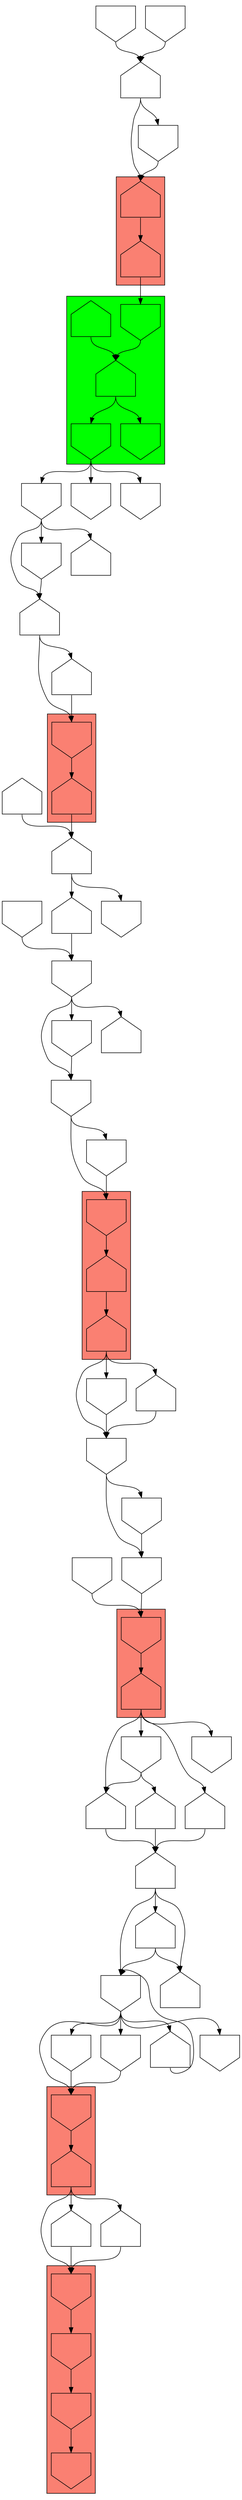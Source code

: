digraph asm {
	edge [headport=n,tailport=s];
subgraph cluster_C694_8253 {
	694 [label="",height=1,width=1,shape=invhouse];
	8253 [label="",height=1,width=1,shape=house];
	style=filled;
	fillcolor=salmon;
}
subgraph cluster_C20613_10008_1044 {
	20613 [label="",height=1,width=1,shape=invhouse];
	10008 [label="",height=1,width=1,shape=house];
	1044 [label="",height=1,width=1,shape=house];
	style=filled;
	fillcolor=salmon;
}
subgraph cluster_C4068_7098 {
	4068 [label="",height=1,width=1,shape=invhouse];
	7098 [label="",height=1,width=1,shape=house];
	style=filled;
	fillcolor=salmon;
}
subgraph cluster_C5266_4284 {
	5266 [label="",height=1,width=1,shape=invhouse];
	4284 [label="",height=1,width=1,shape=house];
	style=filled;
	fillcolor=salmon;
}
subgraph cluster_C2103_6052_4606_13155 {
	2103 [label="",height=1,width=1,shape=invhouse];
	6052 [label="",height=1,width=1,shape=invhouse];
	4606 [label="",height=1,width=1,shape=invhouse];
	13155 [label="",height=1,width=1,shape=invhouse];
	style=filled;
	fillcolor=salmon;
}
subgraph cluster_R5822_14406_20383_4059_18662 {
	5822 [label="",height=1,width=1,shape=invhouse];
	14406 [label="",height=1,width=1,shape=house];
	20383 [label="",height=1,width=1,shape=house];
	4059 [label="",height=1,width=1,shape=invhouse];
	18662 [label="",height=1,width=1,shape=invhouse];
	style=filled;
	fillcolor=green;
}
subgraph cluster_C480_6031 {
	480 [label="",height=1,width=1,shape=house];
	6031 [label="",height=1,width=1,shape=house];
	style=filled;
	fillcolor=salmon;
}
	6206 [label="",height=1,width=1,shape=house];
	5444 [label="",height=1,width=1,shape=house];
	19952 [label="",height=1,width=1,shape=invhouse];
	857 [label="",height=1,width=1,shape=invhouse];
	6502 [label="",height=1,width=1,shape=invhouse];
	5675 [label="",height=1,width=1,shape=invhouse];
	4216 [label="",height=1,width=1,shape=invhouse];
	8661 [label="",height=1,width=1,shape=invhouse];
	9907 [label="",height=1,width=1,shape=house];
	777 [label="",height=1,width=1,shape=house];
	240 [label="",height=1,width=1,shape=invhouse];
	14131 [label="",height=1,width=1,shape=house];
	14158 [label="",height=1,width=1,shape=house];
	15806 [label="",height=1,width=1,shape=invhouse];
	18046 [label="",height=1,width=1,shape=invhouse];
	9791 [label="",height=1,width=1,shape=house];
	12691 [label="",height=1,width=1,shape=invhouse];
	15031 [label="",height=1,width=1,shape=house];
	11502 [label="",height=1,width=1,shape=house];
	12983 [label="",height=1,width=1,shape=house];
	16526 [label="",height=1,width=1,shape=house];
	16681 [label="",height=1,width=1,shape=invhouse];
	15297 [label="",height=1,width=1,shape=invhouse];
	12162 [label="",height=1,width=1,shape=invhouse];
	14379 [label="",height=1,width=1,shape=invhouse];
	17226 [label="",height=1,width=1,shape=house];
	14763 [label="",height=1,width=1,shape=invhouse];
	14744 [label="",height=1,width=1,shape=house];
	12647 [label="",height=1,width=1,shape=invhouse];
	8372 [label="",height=1,width=1,shape=invhouse];
	8262 [label="",height=1,width=1,shape=house];
	17240 [label="",height=1,width=1,shape=house];
	20037 [label="",height=1,width=1,shape=house];
	3213 [label="",height=1,width=1,shape=invhouse];
	15170 [label="",height=1,width=1,shape=invhouse];
	17902 [label="",height=1,width=1,shape=house];
	13759 [label="",height=1,width=1,shape=invhouse];
	14521 [label="",height=1,width=1,shape=invhouse];
	1737 [label="",height=1,width=1,shape=house];
	10169 [label="",height=1,width=1,shape=invhouse];
	13135 [label="",height=1,width=1,shape=invhouse];
	13147 [label="",height=1,width=1,shape=invhouse];
	694 -> 8253
	8253 -> 6206
	6206 -> 5444
	6206 -> 8372
	5444 -> 19952
	19952 -> 857
	19952 -> 14744
	19952 -> 14763
	857 -> 6502
	857 -> 20613
	6502 -> 20613
	20613 -> 10008
	10008 -> 1044
	1044 -> 5675
	1044 -> 14379
	1044 -> 17226
	5675 -> 4216
	5675 -> 12162
	4216 -> 4068
	4068 -> 7098
	7098 -> 8661
	7098 -> 9907
	7098 -> 16526
	7098 -> 16681
	8661 -> 9907
	8661 -> 12983
	9907 -> 777
	777 -> 240
	777 -> 11502
	777 -> 15031
	240 -> 5266
	240 -> 9791
	240 -> 12691
	240 -> 15806
	240 -> 18046
	5266 -> 4284
	4284 -> 2103
	4284 -> 14131
	4284 -> 14158
	2103 -> 6052
	6052 -> 4606
	4606 -> 13155
	14131 -> 2103
	14158 -> 2103
	15806 -> 5266
	18046 -> 5266
	9791 -> 240
	15031 -> 240
	15031 -> 11502
	12983 -> 777
	16526 -> 777
	15297 -> 4068
	12162 -> 4216
	14379 -> 5675
	17226 -> 5675
	14763 -> 857
	12647 -> 19952
	8262 -> 6206
	17240 -> 694
	20037 -> 694
	20037 -> 17240
	3213 -> 15170
	3213 -> 17902
	3213 -> 20037
	15170 -> 20037
	4059 -> 3213
	4059 -> 13759
	4059 -> 14521
	20383 -> 4059
	20383 -> 18662
	5822 -> 20383
	6031 -> 5822
	480 -> 6031
	1737 -> 480
	1737 -> 10169
	10169 -> 480
	13135 -> 1737
	13147 -> 1737
	14406 -> 20383
}